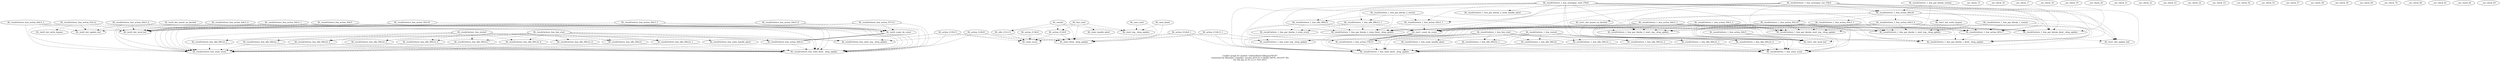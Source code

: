 strict digraph "conflicts" {
RL_test0_dut_update_buf [shape=ellipse];
RL_test0_dut_inval_buf [shape=ellipse];
RL_test0_dut_write_bypass [shape=ellipse];
RL_test0_dut_assert_no_latched [shape=ellipse];
RL_test0_count_do_count [shape=ellipse];
RL_test1_dut_update_buf [shape=ellipse];
RL_test1_dut_inval_buf [shape=ellipse];
RL_test1_dut_write_bypass [shape=ellipse];
RL_test1_dut_assert_no_latched [shape=ellipse];
RL_test1_count_do_count [shape=ellipse];
RL_resultGetters_fsm_start_reg__dreg_update [shape=ellipse];
RL_resultGetters_fsm_state_handle_abort [shape=ellipse];
RL_resultGetters_fsm_state_fired__dreg_update [shape=ellipse];
RL_resultGetters_fsm_state_every [shape=ellipse];
RL_resultGetters_fsm_restart [shape=ellipse];
RL_resultGetters_fsm_action_l49c15 [shape=ellipse];
RL_resultGetters_fsm_action_l44c5 [shape=ellipse];
RL_resultGetters_fsm_action_l44c5_1 [shape=ellipse];
RL_resultGetters_fsm_action_l52c12 [shape=ellipse];
RL_resultGetters_fsm_action_l44c5_2 [shape=ellipse];
RL_resultGetters_fsm_action_l44c5_4 [shape=ellipse];
RL_resultGetters_fsm_action_l44c5_5 [shape=ellipse];
RL_resultGetters_fsm_action_l57c12 [shape=ellipse];
RL_resultGetters_fsm_action_l44c5_6 [shape=ellipse];
RL_resultGetters_fsm_action_l44c5_8 [shape=ellipse];
RL_resultGetters_fsm_action_l92c16 [shape=ellipse];
RL_resultGetters_fsm_idle_l90c22 [shape=ellipse];
RL_resultGetters_fsm_idle_l90c22_1 [shape=ellipse];
RL_resultGetters_fsm_idle_l90c22_2 [shape=ellipse];
RL_resultGetters_fsm_idle_l90c22_3 [shape=ellipse];
RL_resultGetters_fsm_idle_l90c22_4 [shape=ellipse];
RL_resultGetters_fsm_idle_l90c22_5 [shape=ellipse];
RL_resultGetters_fsm_idle_l90c22_6 [shape=ellipse];
RL_resultGetters_fsm_idle_l90c22_7 [shape=ellipse];
RL_resultGetters_fsm_idle_l90c22_8 [shape=ellipse];
RL_resultGetters_fsm_idle_l90c22_9 [shape=ellipse];
RL_resultGetters_fsm_fsm_start [shape=ellipse];
RL_resultGetters_1_fsm_start_reg__dreg_update [shape=ellipse];
RL_resultGetters_1_fsm_state_handle_abort [shape=ellipse];
RL_resultGetters_1_fsm_state_fired__dreg_update [shape=ellipse];
RL_resultGetters_1_fsm_state_every [shape=ellipse];
RL_resultGetters_1_fsm_par_blocks_start_reg__dreg_update [shape=ellipse];
RL_resultGetters_1_fsm_par_blocks_fired__dreg_update [shape=ellipse];
RL_resultGetters_1_fsm_par_blocks_restart [shape=ellipse];
RL_resultGetters_1_fsm_par_blocks_1_start_reg__dreg_update [shape=ellipse];
RL_resultGetters_1_fsm_par_blocks_1_fired__dreg_update [shape=ellipse];
RL_resultGetters_1_fsm_par_blocks_1_restart [shape=ellipse];
RL_resultGetters_1_fsm_par_blocks_2_start_reg__dreg_update [shape=ellipse];
RL_resultGetters_1_fsm_par_blocks_2_state_handle_abort [shape=ellipse];
RL_resultGetters_1_fsm_par_blocks_2_state_fired__dreg_update [shape=ellipse];
RL_resultGetters_1_fsm_par_blocks_2_state_every [shape=ellipse];
RL_resultGetters_1_fsm_par_blocks_2_restart [shape=ellipse];
RL_resultGetters_1_fsm_restart [shape=ellipse];
RL_resultGetters_1_fsm_action_l76c15 [shape=ellipse];
RL_resultGetters_1_fsm_action_l44c5 [shape=ellipse];
RL_resultGetters_1_fsm_action_l44c5_1 [shape=ellipse];
RL_resultGetters_1_fsm_actionpar_start_l78c9 [shape=ellipse];
RL_resultGetters_1_fsm_action_l44c5_2 [shape=ellipse];
RL_resultGetters_1_fsm_action_l44c5_3 [shape=ellipse];
RL_resultGetters_1_fsm_action_l44c5_4 [shape=ellipse];
RL_resultGetters_1_fsm_action_l44c5_5 [shape=ellipse];
RL_resultGetters_1_fsm_action_l92c16 [shape=ellipse];
RL_resultGetters_1_fsm_action_l83c17 [shape=ellipse];
RL_resultGetters_1_fsm_action_l80c20 [shape=ellipse];
RL_resultGetters_1_fsm_actionpar_run_l78c9 [shape=ellipse];
RL_resultGetters_1_fsm_idle_l90c22 [shape=ellipse];
RL_resultGetters_1_fsm_idle_l90c22_1 [shape=ellipse];
RL_resultGetters_1_fsm_idle_l90c22_2 [shape=ellipse];
RL_resultGetters_1_fsm_idle_l90c22_3 [shape=ellipse];
RL_resultGetters_1_fsm_idle_l90c22_4 [shape=ellipse];
RL_resultGetters_1_fsm_idle_l90c22_5 [shape=ellipse];
RL_resultGetters_1_fsm_idle_l88c23 [shape=ellipse];
RL_resultGetters_1_fsm_idle_l88c23_1 [shape=ellipse];
RL_resultGetters_1_fsm_fsm_start [shape=ellipse];
RL_start_reg__dreg_update [shape=ellipse];
RL_state_handle_abort [shape=ellipse];
RL_state_fired__dreg_update [shape=ellipse];
RL_state_every [shape=ellipse];
RL_restart [shape=ellipse];
RL_action_l132c9 [shape=ellipse];
RL_action_l119c13 [shape=ellipse];
RL_action_l120c9 [shape=ellipse];
RL_action_l119c13_1 [shape=ellipse];
RL_action_l120c9_1 [shape=ellipse];
RL_action_l134c9 [shape=ellipse];
RL_idle_l131c15 [shape=ellipse];
RL_fsm_start [shape=ellipse];
RL_auto_start [shape=ellipse];
RL_auto_finish [shape=ellipse];
__me_check_15 [shape=ellipse];
__me_check_16 [shape=ellipse];
__me_check_17 [shape=ellipse];
__me_check_18 [shape=ellipse];
__me_check_19 [shape=ellipse];
__me_check_20 [shape=ellipse];
__me_check_21 [shape=ellipse];
__me_check_22 [shape=ellipse];
__me_check_23 [shape=ellipse];
__me_check_24 [shape=ellipse];
__me_check_53 [shape=ellipse];
__me_check_54 [shape=ellipse];
__me_check_55 [shape=ellipse];
__me_check_57 [shape=ellipse];
__me_check_58 [shape=ellipse];
__me_check_59 [shape=ellipse];
__me_check_60 [shape=ellipse];
__me_check_79 [shape=ellipse];
__me_check_80 [shape=ellipse];
__me_check_81 [shape=ellipse];
__me_check_82 [shape=ellipse];
__me_check_83 [shape=ellipse];
RL_resultGetters_fsm_action_l44c5_1->RL_test0_dut_update_buf [style=dashed];
RL_resultGetters_fsm_action_l52c12->RL_test0_dut_update_buf [style=dashed];
RL_resultGetters_fsm_action_l44c5_2->RL_test0_dut_update_buf [style=dashed];
RL_resultGetters_fsm_action_l44c5_6->RL_test0_dut_update_buf [style=dashed];
RL_test0_dut_assert_no_latched->RL_test0_dut_inval_buf [style=dashed];
RL_resultGetters_fsm_action_l44c5->RL_test0_dut_inval_buf [style=dashed];
RL_resultGetters_fsm_action_l44c5_1->RL_test0_dut_inval_buf [style=dashed];
RL_resultGetters_fsm_action_l52c12->RL_test0_dut_inval_buf [style=dashed];
RL_resultGetters_fsm_action_l44c5_2->RL_test0_dut_inval_buf [style=dashed];
RL_resultGetters_fsm_action_l44c5_4->RL_test0_dut_inval_buf [style=dashed];
RL_resultGetters_fsm_action_l44c5_5->RL_test0_dut_inval_buf [style=dashed];
RL_resultGetters_fsm_action_l57c12->RL_test0_dut_inval_buf [style=dashed];
RL_resultGetters_fsm_action_l44c5_6->RL_test0_dut_inval_buf [style=dashed];
RL_resultGetters_fsm_action_l44c5_8->RL_test0_dut_inval_buf [style=dashed];
RL_resultGetters_fsm_action_l92c16->RL_test0_dut_inval_buf [style=dashed];
RL_resultGetters_fsm_action_l52c12->RL_test0_dut_write_bypass [style=dashed];
RL_test0_count_do_count->RL_resultGetters_fsm_action_l49c15 [style=bold, dir=none];
RL_resultGetters_fsm_action_l44c5_1->RL_test0_count_do_count [style=dashed];
RL_resultGetters_fsm_action_l52c12->RL_test0_count_do_count [style=dashed];
RL_resultGetters_fsm_action_l44c5_5->RL_test0_count_do_count [style=dashed];
RL_resultGetters_fsm_action_l57c12->RL_test0_count_do_count [style=dashed];
RL_resultGetters_fsm_action_l44c5_8->RL_test0_count_do_count [style=dashed];
RL_resultGetters_fsm_action_l92c16->RL_test0_count_do_count [style=dashed];
RL_resultGetters_1_fsm_actionpar_start_l78c9->RL_test1_dut_update_buf [style=dashed];
RL_resultGetters_1_fsm_action_l44c5_4->RL_test1_dut_update_buf [style=dashed];
RL_resultGetters_1_fsm_action_l83c17->RL_test1_dut_update_buf [style=dashed];
RL_resultGetters_1_fsm_action_l80c20->RL_test1_dut_update_buf [style=dashed];
RL_test1_dut_assert_no_latched->RL_test1_dut_inval_buf [style=dashed];
RL_resultGetters_1_fsm_action_l44c5->RL_test1_dut_inval_buf [style=dashed];
RL_resultGetters_1_fsm_actionpar_start_l78c9->RL_test1_dut_inval_buf [style=dashed];
RL_resultGetters_1_fsm_action_l44c5_3->RL_test1_dut_inval_buf [style=dashed];
RL_resultGetters_1_fsm_action_l44c5_4->RL_test1_dut_inval_buf [style=dashed];
RL_resultGetters_1_fsm_action_l44c5_5->RL_test1_dut_inval_buf [style=dashed];
RL_resultGetters_1_fsm_action_l92c16->RL_test1_dut_inval_buf [style=dashed];
RL_resultGetters_1_fsm_action_l83c17->RL_test1_dut_inval_buf [style=dashed];
RL_resultGetters_1_fsm_action_l80c20->RL_test1_dut_inval_buf [style=dashed];
RL_test1_dut_write_bypass->RL_resultGetters_1_fsm_action_l83c17 [style=dashed];
RL_resultGetters_1_fsm_action_l80c20->RL_test1_dut_write_bypass [style=dashed];
RL_resultGetters_1_fsm_action_l80c20->RL_test1_dut_assert_no_latched [style=dashed];
RL_test1_count_do_count->RL_resultGetters_1_fsm_action_l76c15 [style=bold, dir=none];
RL_resultGetters_1_fsm_action_l44c5_1->RL_test1_count_do_count [style=dashed];
RL_resultGetters_1_fsm_actionpar_start_l78c9->RL_test1_count_do_count [style=dashed];
RL_resultGetters_1_fsm_action_l44c5_2->RL_test1_count_do_count [style=dashed];
RL_resultGetters_1_fsm_action_l44c5_3->RL_test1_count_do_count [style=dashed];
RL_resultGetters_1_fsm_action_l44c5_4->RL_test1_count_do_count [style=dashed];
RL_resultGetters_1_fsm_action_l44c5_5->RL_test1_count_do_count [style=dashed];
RL_resultGetters_1_fsm_action_l92c16->RL_test1_count_do_count [style=dashed];
RL_resultGetters_1_fsm_actionpar_run_l78c9->RL_test1_count_do_count [style=dashed];
RL_resultGetters_1_fsm_idle_l88c23->RL_test1_count_do_count [style=dashed];
RL_resultGetters_1_fsm_idle_l88c23_1->RL_test1_count_do_count [style=dashed];
RL_resultGetters_fsm_restart->RL_resultGetters_fsm_start_reg__dreg_update [style=dashed];
RL_resultGetters_fsm_fsm_start->RL_resultGetters_fsm_start_reg__dreg_update [style=dashed];
RL_action_l119c13->RL_resultGetters_fsm_start_reg__dreg_update [style=dashed];
RL_action_l120c9->RL_resultGetters_fsm_start_reg__dreg_update [style=dashed];
RL_resultGetters_fsm_fsm_start->RL_resultGetters_fsm_state_handle_abort [style=dashed];
RL_resultGetters_fsm_restart->RL_resultGetters_fsm_state_fired__dreg_update [style=dashed];
RL_resultGetters_fsm_action_l49c15->RL_resultGetters_fsm_state_fired__dreg_update [style=dashed];
RL_resultGetters_fsm_action_l44c5->RL_resultGetters_fsm_state_fired__dreg_update [style=dashed];
RL_resultGetters_fsm_action_l44c5_1->RL_resultGetters_fsm_state_fired__dreg_update [style=dashed];
RL_resultGetters_fsm_action_l52c12->RL_resultGetters_fsm_state_fired__dreg_update [style=dashed];
RL_resultGetters_fsm_action_l44c5_2->RL_resultGetters_fsm_state_fired__dreg_update [style=dashed];
RL_resultGetters_fsm_action_l44c5_4->RL_resultGetters_fsm_state_fired__dreg_update [style=dashed];
RL_resultGetters_fsm_action_l44c5_5->RL_resultGetters_fsm_state_fired__dreg_update [style=dashed];
RL_resultGetters_fsm_action_l57c12->RL_resultGetters_fsm_state_fired__dreg_update [style=dashed];
RL_resultGetters_fsm_action_l44c5_6->RL_resultGetters_fsm_state_fired__dreg_update [style=dashed];
RL_resultGetters_fsm_action_l44c5_8->RL_resultGetters_fsm_state_fired__dreg_update [style=dashed];
RL_resultGetters_fsm_action_l92c16->RL_resultGetters_fsm_state_fired__dreg_update [style=dashed];
RL_resultGetters_fsm_idle_l90c22->RL_resultGetters_fsm_state_fired__dreg_update [style=dashed];
RL_resultGetters_fsm_idle_l90c22_1->RL_resultGetters_fsm_state_fired__dreg_update [style=dashed];
RL_resultGetters_fsm_idle_l90c22_2->RL_resultGetters_fsm_state_fired__dreg_update [style=dashed];
RL_resultGetters_fsm_idle_l90c22_3->RL_resultGetters_fsm_state_fired__dreg_update [style=dashed];
RL_resultGetters_fsm_idle_l90c22_4->RL_resultGetters_fsm_state_fired__dreg_update [style=dashed];
RL_resultGetters_fsm_idle_l90c22_5->RL_resultGetters_fsm_state_fired__dreg_update [style=dashed];
RL_resultGetters_fsm_idle_l90c22_6->RL_resultGetters_fsm_state_fired__dreg_update [style=dashed];
RL_resultGetters_fsm_idle_l90c22_7->RL_resultGetters_fsm_state_fired__dreg_update [style=dashed];
RL_resultGetters_fsm_idle_l90c22_8->RL_resultGetters_fsm_state_fired__dreg_update [style=dashed];
RL_resultGetters_fsm_idle_l90c22_9->RL_resultGetters_fsm_state_fired__dreg_update [style=dashed];
RL_resultGetters_fsm_fsm_start->RL_resultGetters_fsm_state_fired__dreg_update [style=dashed];
RL_action_l119c13->RL_resultGetters_fsm_state_fired__dreg_update [style=dashed];
RL_action_l120c9->RL_resultGetters_fsm_state_fired__dreg_update [style=dashed];
RL_resultGetters_fsm_action_l49c15->RL_resultGetters_fsm_state_every [style=dashed];
RL_resultGetters_fsm_action_l44c5->RL_resultGetters_fsm_state_every [style=dashed];
RL_resultGetters_fsm_action_l44c5_1->RL_resultGetters_fsm_state_every [style=dashed];
RL_resultGetters_fsm_action_l52c12->RL_resultGetters_fsm_state_every [style=dashed];
RL_resultGetters_fsm_action_l44c5_2->RL_resultGetters_fsm_state_every [style=dashed];
RL_resultGetters_fsm_action_l44c5_4->RL_resultGetters_fsm_state_every [style=dashed];
RL_resultGetters_fsm_action_l44c5_5->RL_resultGetters_fsm_state_every [style=dashed];
RL_resultGetters_fsm_action_l57c12->RL_resultGetters_fsm_state_every [style=dashed];
RL_resultGetters_fsm_action_l44c5_6->RL_resultGetters_fsm_state_every [style=dashed];
RL_resultGetters_fsm_action_l44c5_8->RL_resultGetters_fsm_state_every [style=dashed];
RL_resultGetters_fsm_action_l92c16->RL_resultGetters_fsm_state_every [style=dashed];
RL_resultGetters_fsm_idle_l90c22->RL_resultGetters_fsm_state_every [style=dashed];
RL_resultGetters_fsm_idle_l90c22_1->RL_resultGetters_fsm_state_every [style=dashed];
RL_resultGetters_fsm_idle_l90c22_2->RL_resultGetters_fsm_state_every [style=dashed];
RL_resultGetters_fsm_idle_l90c22_3->RL_resultGetters_fsm_state_every [style=dashed];
RL_resultGetters_fsm_idle_l90c22_4->RL_resultGetters_fsm_state_every [style=dashed];
RL_resultGetters_fsm_idle_l90c22_5->RL_resultGetters_fsm_state_every [style=dashed];
RL_resultGetters_fsm_idle_l90c22_6->RL_resultGetters_fsm_state_every [style=dashed];
RL_resultGetters_fsm_idle_l90c22_7->RL_resultGetters_fsm_state_every [style=dashed];
RL_resultGetters_fsm_idle_l90c22_8->RL_resultGetters_fsm_state_every [style=dashed];
RL_resultGetters_fsm_idle_l90c22_9->RL_resultGetters_fsm_state_every [style=dashed];
RL_resultGetters_fsm_restart->RL_resultGetters_fsm_action_l49c15 [style=dashed];
RL_resultGetters_fsm_restart->RL_resultGetters_fsm_idle_l90c22 [style=dashed];
RL_resultGetters_fsm_restart->RL_resultGetters_fsm_idle_l90c22_1 [style=dashed];
RL_resultGetters_fsm_restart->RL_resultGetters_fsm_idle_l90c22_2 [style=dashed];
RL_resultGetters_fsm_restart->RL_resultGetters_fsm_idle_l90c22_3 [style=dashed];
RL_resultGetters_fsm_restart->RL_resultGetters_fsm_idle_l90c22_4 [style=dashed];
RL_resultGetters_fsm_restart->RL_resultGetters_fsm_idle_l90c22_5 [style=dashed];
RL_resultGetters_fsm_restart->RL_resultGetters_fsm_idle_l90c22_6 [style=dashed];
RL_resultGetters_fsm_restart->RL_resultGetters_fsm_idle_l90c22_7 [style=dashed];
RL_resultGetters_fsm_restart->RL_resultGetters_fsm_idle_l90c22_8 [style=dashed];
RL_resultGetters_fsm_restart->RL_resultGetters_fsm_idle_l90c22_9 [style=dashed];
RL_resultGetters_fsm_fsm_start->RL_resultGetters_fsm_action_l49c15 [style=dashed];
RL_resultGetters_fsm_fsm_start->RL_resultGetters_fsm_idle_l90c22 [style=dashed];
RL_resultGetters_fsm_fsm_start->RL_resultGetters_fsm_idle_l90c22_1 [style=dashed];
RL_resultGetters_fsm_fsm_start->RL_resultGetters_fsm_idle_l90c22_2 [style=dashed];
RL_resultGetters_fsm_fsm_start->RL_resultGetters_fsm_idle_l90c22_3 [style=dashed];
RL_resultGetters_fsm_fsm_start->RL_resultGetters_fsm_idle_l90c22_4 [style=dashed];
RL_resultGetters_fsm_fsm_start->RL_resultGetters_fsm_idle_l90c22_5 [style=dashed];
RL_resultGetters_fsm_fsm_start->RL_resultGetters_fsm_idle_l90c22_6 [style=dashed];
RL_resultGetters_fsm_fsm_start->RL_resultGetters_fsm_idle_l90c22_7 [style=dashed];
RL_resultGetters_fsm_fsm_start->RL_resultGetters_fsm_idle_l90c22_8 [style=dashed];
RL_resultGetters_fsm_fsm_start->RL_resultGetters_fsm_idle_l90c22_9 [style=dashed];
RL_resultGetters_1_fsm_restart->RL_resultGetters_1_fsm_start_reg__dreg_update [style=dashed];
RL_resultGetters_1_fsm_fsm_start->RL_resultGetters_1_fsm_start_reg__dreg_update [style=dashed];
RL_action_l119c13_1->RL_resultGetters_1_fsm_start_reg__dreg_update [style=dashed];
RL_action_l120c9_1->RL_resultGetters_1_fsm_start_reg__dreg_update [style=dashed];
RL_resultGetters_1_fsm_fsm_start->RL_resultGetters_1_fsm_state_handle_abort [style=dashed];
RL_resultGetters_1_fsm_restart->RL_resultGetters_1_fsm_state_fired__dreg_update [style=dashed];
RL_resultGetters_1_fsm_action_l76c15->RL_resultGetters_1_fsm_state_fired__dreg_update [style=dashed];
RL_resultGetters_1_fsm_action_l44c5->RL_resultGetters_1_fsm_state_fired__dreg_update [style=dashed];
RL_resultGetters_1_fsm_actionpar_start_l78c9->RL_resultGetters_1_fsm_state_fired__dreg_update [style=dashed];
RL_resultGetters_1_fsm_action_l44c5_2->RL_resultGetters_1_fsm_state_fired__dreg_update [style=dashed];
RL_resultGetters_1_fsm_action_l44c5_3->RL_resultGetters_1_fsm_state_fired__dreg_update [style=dashed];
RL_resultGetters_1_fsm_action_l44c5_4->RL_resultGetters_1_fsm_state_fired__dreg_update [style=dashed];
RL_resultGetters_1_fsm_action_l44c5_5->RL_resultGetters_1_fsm_state_fired__dreg_update [style=dashed];
RL_resultGetters_1_fsm_action_l92c16->RL_resultGetters_1_fsm_state_fired__dreg_update [style=dashed];
RL_resultGetters_1_fsm_actionpar_run_l78c9->RL_resultGetters_1_fsm_state_fired__dreg_update [style=dashed];
RL_resultGetters_1_fsm_idle_l90c22->RL_resultGetters_1_fsm_state_fired__dreg_update [style=dashed];
RL_resultGetters_1_fsm_idle_l90c22_1->RL_resultGetters_1_fsm_state_fired__dreg_update [style=dashed];
RL_resultGetters_1_fsm_idle_l90c22_2->RL_resultGetters_1_fsm_state_fired__dreg_update [style=dashed];
RL_resultGetters_1_fsm_idle_l90c22_3->RL_resultGetters_1_fsm_state_fired__dreg_update [style=dashed];
RL_resultGetters_1_fsm_idle_l90c22_4->RL_resultGetters_1_fsm_state_fired__dreg_update [style=dashed];
RL_resultGetters_1_fsm_idle_l90c22_5->RL_resultGetters_1_fsm_state_fired__dreg_update [style=dashed];
RL_resultGetters_1_fsm_fsm_start->RL_resultGetters_1_fsm_state_fired__dreg_update [style=dashed];
RL_action_l119c13_1->RL_resultGetters_1_fsm_state_fired__dreg_update [style=dashed];
RL_action_l120c9_1->RL_resultGetters_1_fsm_state_fired__dreg_update [style=dashed];
RL_resultGetters_1_fsm_action_l76c15->RL_resultGetters_1_fsm_state_every [style=dashed];
RL_resultGetters_1_fsm_action_l44c5->RL_resultGetters_1_fsm_state_every [style=dashed];
RL_resultGetters_1_fsm_actionpar_start_l78c9->RL_resultGetters_1_fsm_state_every [style=dashed];
RL_resultGetters_1_fsm_action_l44c5_2->RL_resultGetters_1_fsm_state_every [style=dashed];
RL_resultGetters_1_fsm_action_l44c5_3->RL_resultGetters_1_fsm_state_every [style=dashed];
RL_resultGetters_1_fsm_action_l44c5_4->RL_resultGetters_1_fsm_state_every [style=dashed];
RL_resultGetters_1_fsm_action_l44c5_5->RL_resultGetters_1_fsm_state_every [style=dashed];
RL_resultGetters_1_fsm_action_l92c16->RL_resultGetters_1_fsm_state_every [style=dashed];
RL_resultGetters_1_fsm_actionpar_run_l78c9->RL_resultGetters_1_fsm_state_every [style=dashed];
RL_resultGetters_1_fsm_idle_l90c22->RL_resultGetters_1_fsm_state_every [style=dashed];
RL_resultGetters_1_fsm_idle_l90c22_1->RL_resultGetters_1_fsm_state_every [style=dashed];
RL_resultGetters_1_fsm_idle_l90c22_2->RL_resultGetters_1_fsm_state_every [style=dashed];
RL_resultGetters_1_fsm_idle_l90c22_3->RL_resultGetters_1_fsm_state_every [style=dashed];
RL_resultGetters_1_fsm_idle_l90c22_4->RL_resultGetters_1_fsm_state_every [style=dashed];
RL_resultGetters_1_fsm_idle_l90c22_5->RL_resultGetters_1_fsm_state_every [style=dashed];
RL_resultGetters_1_fsm_par_blocks_restart->RL_resultGetters_1_fsm_par_blocks_start_reg__dreg_update [style=dashed];
RL_resultGetters_1_fsm_actionpar_start_l78c9->RL_resultGetters_1_fsm_par_blocks_start_reg__dreg_update [style=dashed];
RL_resultGetters_1_fsm_action_l44c5_2->RL_resultGetters_1_fsm_par_blocks_start_reg__dreg_update [style=dashed];
RL_resultGetters_1_fsm_action_l44c5_3->RL_resultGetters_1_fsm_par_blocks_start_reg__dreg_update [style=dashed];
RL_resultGetters_1_fsm_action_l44c5_4->RL_resultGetters_1_fsm_par_blocks_start_reg__dreg_update [style=dashed];
RL_resultGetters_1_fsm_action_l44c5_5->RL_resultGetters_1_fsm_par_blocks_start_reg__dreg_update [style=dashed];
RL_resultGetters_1_fsm_action_l92c16->RL_resultGetters_1_fsm_par_blocks_start_reg__dreg_update [style=dashed];
RL_resultGetters_1_fsm_actionpar_run_l78c9->RL_resultGetters_1_fsm_par_blocks_start_reg__dreg_update [style=dashed];
RL_resultGetters_1_fsm_par_blocks_restart->RL_resultGetters_1_fsm_par_blocks_fired__dreg_update [style=dashed];
RL_resultGetters_1_fsm_actionpar_start_l78c9->RL_resultGetters_1_fsm_par_blocks_fired__dreg_update [style=dashed];
RL_resultGetters_1_fsm_action_l44c5_2->RL_resultGetters_1_fsm_par_blocks_fired__dreg_update [style=dashed];
RL_resultGetters_1_fsm_action_l44c5_3->RL_resultGetters_1_fsm_par_blocks_fired__dreg_update [style=dashed];
RL_resultGetters_1_fsm_action_l44c5_4->RL_resultGetters_1_fsm_par_blocks_fired__dreg_update [style=dashed];
RL_resultGetters_1_fsm_action_l44c5_5->RL_resultGetters_1_fsm_par_blocks_fired__dreg_update [style=dashed];
RL_resultGetters_1_fsm_action_l92c16->RL_resultGetters_1_fsm_par_blocks_fired__dreg_update [style=dashed];
RL_resultGetters_1_fsm_action_l80c20->RL_resultGetters_1_fsm_par_blocks_fired__dreg_update [style=dashed];
RL_resultGetters_1_fsm_actionpar_run_l78c9->RL_resultGetters_1_fsm_par_blocks_fired__dreg_update [style=dashed];
RL_resultGetters_1_fsm_par_blocks_restart->RL_resultGetters_1_fsm_action_l80c20 [style=dashed];
RL_resultGetters_1_fsm_par_blocks_1_restart->RL_resultGetters_1_fsm_par_blocks_1_start_reg__dreg_update [style=dashed];
RL_resultGetters_1_fsm_actionpar_start_l78c9->RL_resultGetters_1_fsm_par_blocks_1_start_reg__dreg_update [style=dashed];
RL_resultGetters_1_fsm_action_l44c5_2->RL_resultGetters_1_fsm_par_blocks_1_start_reg__dreg_update [style=dashed];
RL_resultGetters_1_fsm_action_l44c5_3->RL_resultGetters_1_fsm_par_blocks_1_start_reg__dreg_update [style=dashed];
RL_resultGetters_1_fsm_action_l44c5_4->RL_resultGetters_1_fsm_par_blocks_1_start_reg__dreg_update [style=dashed];
RL_resultGetters_1_fsm_action_l44c5_5->RL_resultGetters_1_fsm_par_blocks_1_start_reg__dreg_update [style=dashed];
RL_resultGetters_1_fsm_action_l92c16->RL_resultGetters_1_fsm_par_blocks_1_start_reg__dreg_update [style=dashed];
RL_resultGetters_1_fsm_actionpar_run_l78c9->RL_resultGetters_1_fsm_par_blocks_1_start_reg__dreg_update [style=dashed];
RL_resultGetters_1_fsm_par_blocks_1_restart->RL_resultGetters_1_fsm_par_blocks_1_fired__dreg_update [style=dashed];
RL_resultGetters_1_fsm_actionpar_start_l78c9->RL_resultGetters_1_fsm_par_blocks_1_fired__dreg_update [style=dashed];
RL_resultGetters_1_fsm_action_l44c5_2->RL_resultGetters_1_fsm_par_blocks_1_fired__dreg_update [style=dashed];
RL_resultGetters_1_fsm_action_l44c5_3->RL_resultGetters_1_fsm_par_blocks_1_fired__dreg_update [style=dashed];
RL_resultGetters_1_fsm_action_l44c5_4->RL_resultGetters_1_fsm_par_blocks_1_fired__dreg_update [style=dashed];
RL_resultGetters_1_fsm_action_l44c5_5->RL_resultGetters_1_fsm_par_blocks_1_fired__dreg_update [style=dashed];
RL_resultGetters_1_fsm_action_l92c16->RL_resultGetters_1_fsm_par_blocks_1_fired__dreg_update [style=dashed];
RL_resultGetters_1_fsm_action_l83c17->RL_resultGetters_1_fsm_par_blocks_1_fired__dreg_update [style=dashed];
RL_resultGetters_1_fsm_actionpar_run_l78c9->RL_resultGetters_1_fsm_par_blocks_1_fired__dreg_update [style=dashed];
RL_resultGetters_1_fsm_par_blocks_1_restart->RL_resultGetters_1_fsm_action_l83c17 [style=dashed];
RL_resultGetters_1_fsm_par_blocks_2_restart->RL_resultGetters_1_fsm_par_blocks_2_start_reg__dreg_update [style=dashed];
RL_resultGetters_1_fsm_actionpar_start_l78c9->RL_resultGetters_1_fsm_par_blocks_2_start_reg__dreg_update [style=dashed];
RL_resultGetters_1_fsm_action_l44c5_2->RL_resultGetters_1_fsm_par_blocks_2_start_reg__dreg_update [style=dashed];
RL_resultGetters_1_fsm_action_l44c5_3->RL_resultGetters_1_fsm_par_blocks_2_start_reg__dreg_update [style=dashed];
RL_resultGetters_1_fsm_action_l44c5_4->RL_resultGetters_1_fsm_par_blocks_2_start_reg__dreg_update [style=dashed];
RL_resultGetters_1_fsm_action_l44c5_5->RL_resultGetters_1_fsm_par_blocks_2_start_reg__dreg_update [style=dashed];
RL_resultGetters_1_fsm_action_l92c16->RL_resultGetters_1_fsm_par_blocks_2_start_reg__dreg_update [style=dashed];
RL_resultGetters_1_fsm_actionpar_run_l78c9->RL_resultGetters_1_fsm_par_blocks_2_start_reg__dreg_update [style=dashed];
RL_resultGetters_1_fsm_actionpar_start_l78c9->RL_resultGetters_1_fsm_par_blocks_2_state_handle_abort [style=dashed];
RL_resultGetters_1_fsm_par_blocks_2_restart->RL_resultGetters_1_fsm_par_blocks_2_state_fired__dreg_update [style=dashed];
RL_resultGetters_1_fsm_action_l44c5_1->RL_resultGetters_1_fsm_par_blocks_2_state_fired__dreg_update [style=dashed];
RL_resultGetters_1_fsm_actionpar_start_l78c9->RL_resultGetters_1_fsm_par_blocks_2_state_fired__dreg_update [style=dashed];
RL_resultGetters_1_fsm_action_l44c5_2->RL_resultGetters_1_fsm_par_blocks_2_state_fired__dreg_update [style=dashed];
RL_resultGetters_1_fsm_action_l44c5_3->RL_resultGetters_1_fsm_par_blocks_2_state_fired__dreg_update [style=dashed];
RL_resultGetters_1_fsm_action_l44c5_4->RL_resultGetters_1_fsm_par_blocks_2_state_fired__dreg_update [style=dashed];
RL_resultGetters_1_fsm_action_l44c5_5->RL_resultGetters_1_fsm_par_blocks_2_state_fired__dreg_update [style=dashed];
RL_resultGetters_1_fsm_action_l92c16->RL_resultGetters_1_fsm_par_blocks_2_state_fired__dreg_update [style=dashed];
RL_resultGetters_1_fsm_actionpar_run_l78c9->RL_resultGetters_1_fsm_par_blocks_2_state_fired__dreg_update [style=dashed];
RL_resultGetters_1_fsm_idle_l88c23->RL_resultGetters_1_fsm_par_blocks_2_state_fired__dreg_update [style=dashed];
RL_resultGetters_1_fsm_idle_l88c23_1->RL_resultGetters_1_fsm_par_blocks_2_state_fired__dreg_update [style=dashed];
RL_resultGetters_1_fsm_action_l44c5_1->RL_resultGetters_1_fsm_par_blocks_2_state_every [style=dashed];
RL_resultGetters_1_fsm_idle_l88c23->RL_resultGetters_1_fsm_par_blocks_2_state_every [style=dashed];
RL_resultGetters_1_fsm_idle_l88c23_1->RL_resultGetters_1_fsm_par_blocks_2_state_every [style=dashed];
RL_resultGetters_1_fsm_par_blocks_2_restart->RL_resultGetters_1_fsm_action_l44c5_1 [style=dashed];
RL_resultGetters_1_fsm_par_blocks_2_restart->RL_resultGetters_1_fsm_idle_l88c23 [style=dashed];
RL_resultGetters_1_fsm_par_blocks_2_restart->RL_resultGetters_1_fsm_idle_l88c23_1 [style=dashed];
RL_resultGetters_1_fsm_restart->RL_resultGetters_1_fsm_action_l76c15 [style=dashed];
RL_resultGetters_1_fsm_restart->RL_resultGetters_1_fsm_idle_l90c22 [style=dashed];
RL_resultGetters_1_fsm_restart->RL_resultGetters_1_fsm_idle_l90c22_1 [style=dashed];
RL_resultGetters_1_fsm_restart->RL_resultGetters_1_fsm_idle_l90c22_2 [style=dashed];
RL_resultGetters_1_fsm_restart->RL_resultGetters_1_fsm_idle_l90c22_3 [style=dashed];
RL_resultGetters_1_fsm_restart->RL_resultGetters_1_fsm_idle_l90c22_4 [style=dashed];
RL_resultGetters_1_fsm_restart->RL_resultGetters_1_fsm_idle_l90c22_5 [style=dashed];
RL_resultGetters_1_fsm_idle_l88c23->RL_resultGetters_1_fsm_action_l76c15 [style=dashed];
RL_resultGetters_1_fsm_idle_l88c23_1->RL_resultGetters_1_fsm_action_l76c15 [style=dashed];
RL_resultGetters_1_fsm_fsm_start->RL_resultGetters_1_fsm_action_l76c15 [style=dashed];
RL_resultGetters_1_fsm_actionpar_start_l78c9->RL_resultGetters_1_fsm_action_l44c5_1 [style=dashed];
RL_resultGetters_1_fsm_actionpar_run_l78c9->RL_resultGetters_1_fsm_action_l44c5_1 [style=dashed];
RL_resultGetters_1_fsm_actionpar_start_l78c9->RL_resultGetters_1_fsm_action_l83c17 [style=dashed];
RL_resultGetters_1_fsm_actionpar_start_l78c9->RL_resultGetters_1_fsm_action_l80c20 [style=dashed];
RL_resultGetters_1_fsm_actionpar_start_l78c9->RL_resultGetters_1_fsm_idle_l88c23 [style=dashed];
RL_resultGetters_1_fsm_actionpar_start_l78c9->RL_resultGetters_1_fsm_idle_l88c23_1 [style=dashed];
RL_resultGetters_1_fsm_action_l44c5_2->RL_resultGetters_1_fsm_action_l83c17 [style=dashed];
RL_resultGetters_1_fsm_action_l44c5_3->RL_resultGetters_1_fsm_action_l83c17 [style=dashed];
RL_resultGetters_1_fsm_action_l44c5_4->RL_resultGetters_1_fsm_action_l83c17 [style=dashed];
RL_resultGetters_1_fsm_action_l80c20->RL_resultGetters_1_fsm_action_l44c5_4 [style=dashed];
RL_resultGetters_1_fsm_action_l44c5_5->RL_resultGetters_1_fsm_action_l83c17 [style=dashed];
RL_resultGetters_1_fsm_action_l80c20->RL_resultGetters_1_fsm_action_l44c5_5 [style=dashed];
RL_resultGetters_1_fsm_action_l92c16->RL_resultGetters_1_fsm_action_l83c17 [style=dashed];
RL_resultGetters_1_fsm_action_l80c20->RL_resultGetters_1_fsm_action_l92c16 [style=dashed];
RL_resultGetters_1_fsm_actionpar_run_l78c9->RL_resultGetters_1_fsm_action_l83c17 [style=dashed];
RL_resultGetters_1_fsm_actionpar_run_l78c9->RL_resultGetters_1_fsm_action_l80c20 [style=dashed];
RL_resultGetters_1_fsm_fsm_start->RL_resultGetters_1_fsm_idle_l90c22 [style=dashed];
RL_resultGetters_1_fsm_fsm_start->RL_resultGetters_1_fsm_idle_l90c22_1 [style=dashed];
RL_resultGetters_1_fsm_fsm_start->RL_resultGetters_1_fsm_idle_l90c22_2 [style=dashed];
RL_resultGetters_1_fsm_fsm_start->RL_resultGetters_1_fsm_idle_l90c22_3 [style=dashed];
RL_resultGetters_1_fsm_fsm_start->RL_resultGetters_1_fsm_idle_l90c22_4 [style=dashed];
RL_resultGetters_1_fsm_fsm_start->RL_resultGetters_1_fsm_idle_l90c22_5 [style=dashed];
RL_restart->RL_start_reg__dreg_update [style=dashed];
RL_fsm_start->RL_start_reg__dreg_update [style=dashed];
RL_auto_start->RL_start_reg__dreg_update [style=dashed];
RL_auto_finish->RL_start_reg__dreg_update [style=dashed];
RL_fsm_start->RL_state_handle_abort [style=dashed];
RL_restart->RL_state_fired__dreg_update [style=dashed];
RL_action_l132c9->RL_state_fired__dreg_update [style=dashed];
RL_action_l119c13->RL_state_fired__dreg_update [style=dashed];
RL_action_l120c9->RL_state_fired__dreg_update [style=dashed];
RL_action_l119c13_1->RL_state_fired__dreg_update [style=dashed];
RL_action_l120c9_1->RL_state_fired__dreg_update [style=dashed];
RL_action_l134c9->RL_state_fired__dreg_update [style=dashed];
RL_idle_l131c15->RL_state_fired__dreg_update [style=dashed];
RL_fsm_start->RL_state_fired__dreg_update [style=dashed];
RL_auto_start->RL_state_fired__dreg_update [style=dashed];
RL_auto_finish->RL_state_fired__dreg_update [style=dashed];
RL_action_l132c9->RL_state_every [style=dashed];
RL_action_l119c13->RL_state_every [style=dashed];
RL_action_l120c9->RL_state_every [style=dashed];
RL_action_l119c13_1->RL_state_every [style=dashed];
RL_action_l120c9_1->RL_state_every [style=dashed];
RL_action_l134c9->RL_state_every [style=dashed];
RL_idle_l131c15->RL_state_every [style=dashed];
RL_restart->RL_action_l132c9 [style=dashed];
RL_restart->RL_idle_l131c15 [style=dashed];
RL_fsm_start->RL_action_l132c9 [style=dashed];
RL_fsm_start->RL_idle_l131c15 [style=dashed];
label="Conflict graph for module \"mkTestBeriUGBypassFIFOF\"\nGenerated by Bluespec Compiler, version 2014.07.A (build 34078, 2014-07-30)\nOn Thu Jan 22 01:12:11 EST 2015"
}
